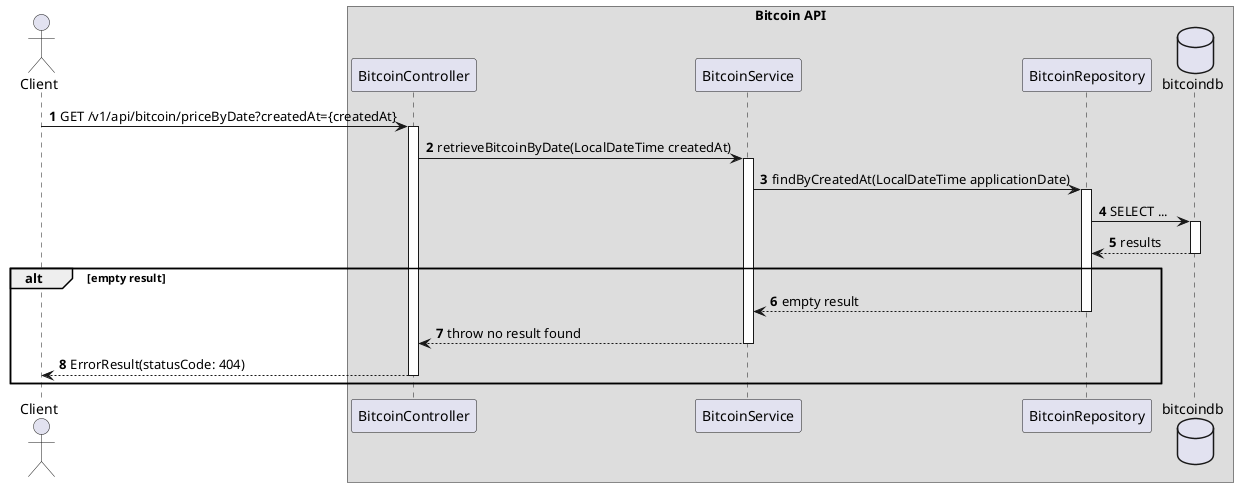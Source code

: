 @startuml GET_price_404_not_found
autonumber

actor Client

box Bitcoin API
    participant BitcoinController
    participant BitcoinService
    participant BitcoinRepository
    database bitcoindb
end box

Client -> BitcoinController: GET /v1/api/bitcoin/priceByDate?createdAt={createdAt}
activate BitcoinController
    BitcoinController -> BitcoinService: retrieveBitcoinByDate(LocalDateTime createdAt)
    activate BitcoinService
        BitcoinService -> BitcoinRepository: findByCreatedAt(LocalDateTime applicationDate)
        activate BitcoinRepository
            BitcoinRepository -> bitcoindb: SELECT ...
                activate bitcoindb
                return results
alt empty result
        return empty result
    return throw no result found
return ErrorResult(statusCode: 404)
end
@enduml